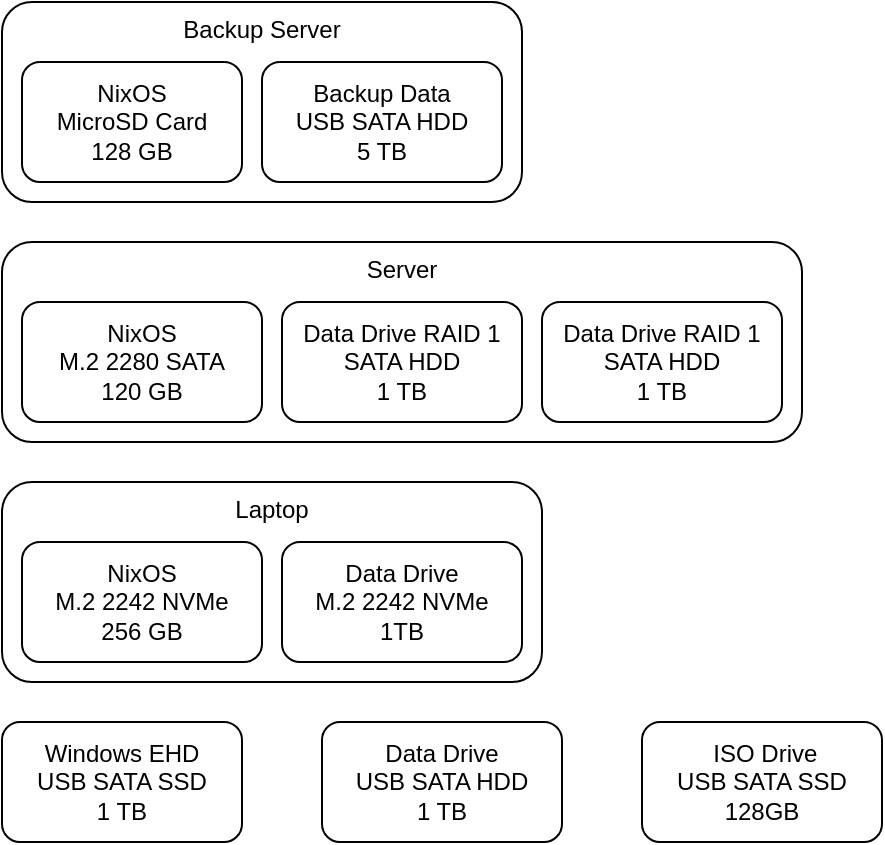 <mxfile>
    <diagram id="cuJ5v9-8x7WkNOMGfS_O" name="Page-1">
        <mxGraphModel dx="781" dy="757" grid="1" gridSize="10" guides="1" tooltips="1" connect="1" arrows="1" fold="1" page="1" pageScale="1" pageWidth="850" pageHeight="1100" math="0" shadow="0">
            <root>
                <mxCell id="0"/>
                <mxCell id="1" parent="0"/>
                <mxCell id="4" value="Windows EHD&lt;br&gt;USB SATA SSD&lt;br style=&quot;border-color: var(--border-color);&quot;&gt;1 TB" style="rounded=1;whiteSpace=wrap;html=1;" parent="1" vertex="1">
                    <mxGeometry x="120" y="480" width="120" height="60" as="geometry"/>
                </mxCell>
                <mxCell id="9" value="&amp;nbsp;ISO Drive&lt;br&gt;USB SATA SSD&lt;br&gt;128GB" style="rounded=1;whiteSpace=wrap;html=1;" parent="1" vertex="1">
                    <mxGeometry x="440" y="480" width="120" height="60" as="geometry"/>
                </mxCell>
                <mxCell id="16" value="Data Drive&lt;br&gt;USB SATA HDD&lt;br&gt;1 TB" style="rounded=1;whiteSpace=wrap;html=1;" parent="1" vertex="1">
                    <mxGeometry x="280" y="480" width="120" height="60" as="geometry"/>
                </mxCell>
                <mxCell id="18" value="" style="group" vertex="1" connectable="0" parent="1">
                    <mxGeometry x="120" y="120" width="260" height="100" as="geometry"/>
                </mxCell>
                <mxCell id="10" value="Backup Server" style="rounded=1;whiteSpace=wrap;html=1;verticalAlign=top;" parent="18" vertex="1">
                    <mxGeometry width="260" height="100" as="geometry"/>
                </mxCell>
                <mxCell id="11" value="Backup Data&lt;br&gt;USB SATA HDD&lt;br&gt;5 TB" style="rounded=1;whiteSpace=wrap;html=1;" parent="18" vertex="1">
                    <mxGeometry x="130" y="30" width="120" height="60" as="geometry"/>
                </mxCell>
                <mxCell id="12" value="NixOS&lt;br&gt;MicroSD Card&lt;br&gt;128 GB" style="rounded=1;whiteSpace=wrap;html=1;" parent="18" vertex="1">
                    <mxGeometry x="10" y="30" width="110" height="60" as="geometry"/>
                </mxCell>
                <mxCell id="20" value="" style="group" vertex="1" connectable="0" parent="1">
                    <mxGeometry x="120" y="360" width="270" height="100" as="geometry"/>
                </mxCell>
                <mxCell id="2" value="Laptop" style="rounded=1;whiteSpace=wrap;html=1;verticalAlign=top;" parent="20" vertex="1">
                    <mxGeometry width="270" height="100" as="geometry"/>
                </mxCell>
                <mxCell id="3" value="NixOS&lt;br&gt;M.2 2242 NVMe&lt;br&gt;256 GB" style="rounded=1;whiteSpace=wrap;html=1;" parent="20" vertex="1">
                    <mxGeometry x="10" y="30" width="120" height="60" as="geometry"/>
                </mxCell>
                <mxCell id="17" value="Data Drive&lt;br&gt;M.2 2242 NVMe&lt;br style=&quot;border-color: var(--border-color);&quot;&gt;1TB" style="rounded=1;whiteSpace=wrap;html=1;" parent="20" vertex="1">
                    <mxGeometry x="140" y="30" width="120" height="60" as="geometry"/>
                </mxCell>
                <mxCell id="21" value="" style="group" vertex="1" connectable="0" parent="1">
                    <mxGeometry x="120" y="240" width="400" height="100" as="geometry"/>
                </mxCell>
                <mxCell id="5" value="Server" style="rounded=1;whiteSpace=wrap;html=1;verticalAlign=top;" parent="21" vertex="1">
                    <mxGeometry width="400" height="100" as="geometry"/>
                </mxCell>
                <mxCell id="7" value="Data Drive RAID 1&lt;br&gt;SATA HDD&lt;br&gt;1 TB" style="rounded=1;whiteSpace=wrap;html=1;" parent="21" vertex="1">
                    <mxGeometry x="140" y="30" width="120" height="60" as="geometry"/>
                </mxCell>
                <mxCell id="8" value="NixOS&lt;br&gt;M.2 2280 SATA&lt;br&gt;120 GB" style="rounded=1;whiteSpace=wrap;html=1;" parent="21" vertex="1">
                    <mxGeometry x="10" y="30" width="120" height="60" as="geometry"/>
                </mxCell>
                <mxCell id="15" value="Data Drive RAID 1&lt;br&gt;SATA HDD&lt;br&gt;1 TB" style="rounded=1;whiteSpace=wrap;html=1;" parent="21" vertex="1">
                    <mxGeometry x="270" y="30" width="120" height="60" as="geometry"/>
                </mxCell>
            </root>
        </mxGraphModel>
    </diagram>
</mxfile>